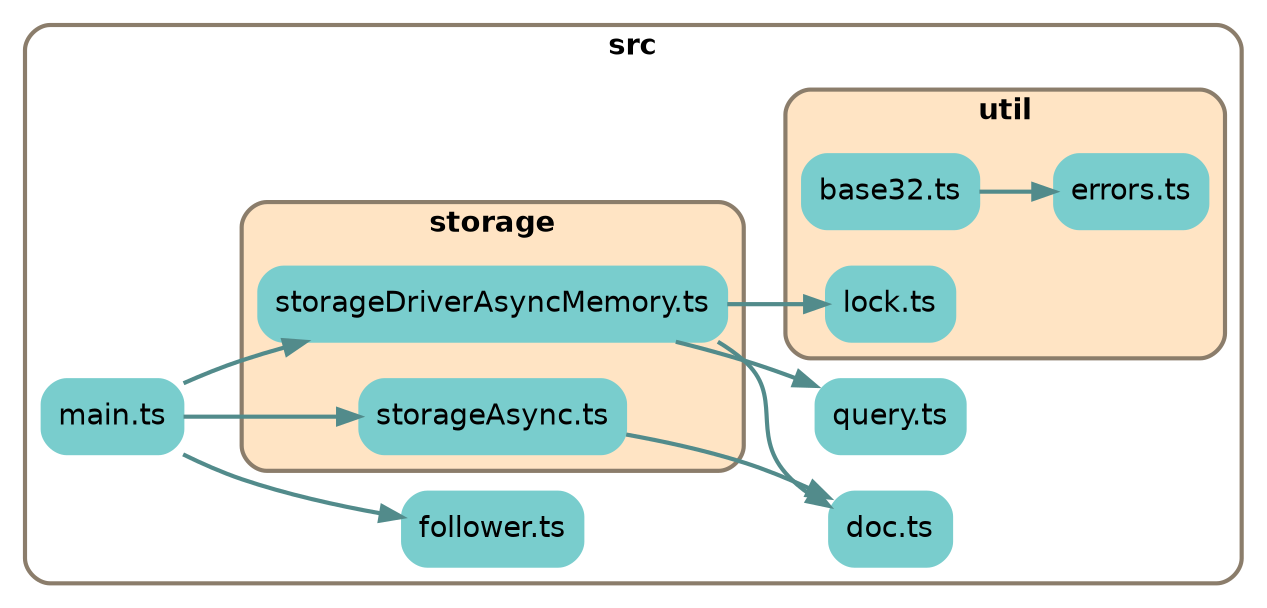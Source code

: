 
digraph G {
    //splines=line;
    //splines=polyline;
    splines=true;
    rankdir=LR;
    //newrank=true;
    compound=true;
    graph [fontname = "helvetica"];  // dpi=72
    node [fontname = "helvetica"];
    edge [fontname = "helvetica"];
    
    // files in their folder clusters

    subgraph cluster9665341910 {
        label=<<b>src</b>>;
        style="rounded";
        color=bisque4;
        penwidth=2;
                
        "src/doc.ts" [label="doc.ts", shape=rectangle; style="rounded,filled"; color=darkslategray3];
        "src/follower.ts" [label="follower.ts", shape=rectangle; style="rounded,filled"; color=darkslategray3];
        "src/main.ts" [label="main.ts", shape=rectangle; style="rounded,filled"; color=darkslategray3];
        "src/query.ts" [label="query.ts", shape=rectangle; style="rounded,filled"; color=darkslategray3];

        subgraph cluster7709359912 {
            label=<<b>storage</b>>;
            style="rounded,filled";
            fillcolor=bisque;
            color=bisque4;
            penwidth=2;
                
            "src/storage/storageAsync.ts" [label="storageAsync.ts", shape=rectangle; style="rounded,filled"; color=darkslategray3];
            "src/storage/storageDriverAsyncMemory.ts" [label="storageDriverAsyncMemory.ts", shape=rectangle; style="rounded,filled"; color=darkslategray3];
        }

        subgraph cluster2944378225 {
            label=<<b>util</b>>;
            style="rounded,filled";
            fillcolor=bisque;
            color=bisque4;
            penwidth=2;
                
            "src/util/base32.ts" [label="base32.ts", shape=rectangle; style="rounded,filled"; color=darkslategray3];
            "src/util/errors.ts" [label="errors.ts", shape=rectangle; style="rounded,filled"; color=darkslategray3];
            "src/util/lock.ts" [label="lock.ts", shape=rectangle; style="rounded,filled"; color=darkslategray3];
        }
    }

    // edges between files
    "src/main.ts" -> "src/follower.ts" [penwidth=2; color=darkslategray4];
    "src/main.ts" -> "src/storage/storageDriverAsyncMemory.ts" [penwidth=2; color=darkslategray4];
    "src/main.ts" -> "src/storage/storageAsync.ts" [penwidth=2; color=darkslategray4];
    "src/storage/storageAsync.ts" -> "src/doc.ts" [penwidth=2; color=darkslategray4];
    "src/storage/storageDriverAsyncMemory.ts" -> "src/util/lock.ts" [penwidth=2; color=darkslategray4];
    "src/storage/storageDriverAsyncMemory.ts" -> "src/doc.ts" [penwidth=2; color=darkslategray4];
    "src/storage/storageDriverAsyncMemory.ts" -> "src/query.ts" [penwidth=2; color=darkslategray4];
    "src/util/base32.ts" -> "src/util/errors.ts" [penwidth=2; color=darkslategray4];

}
